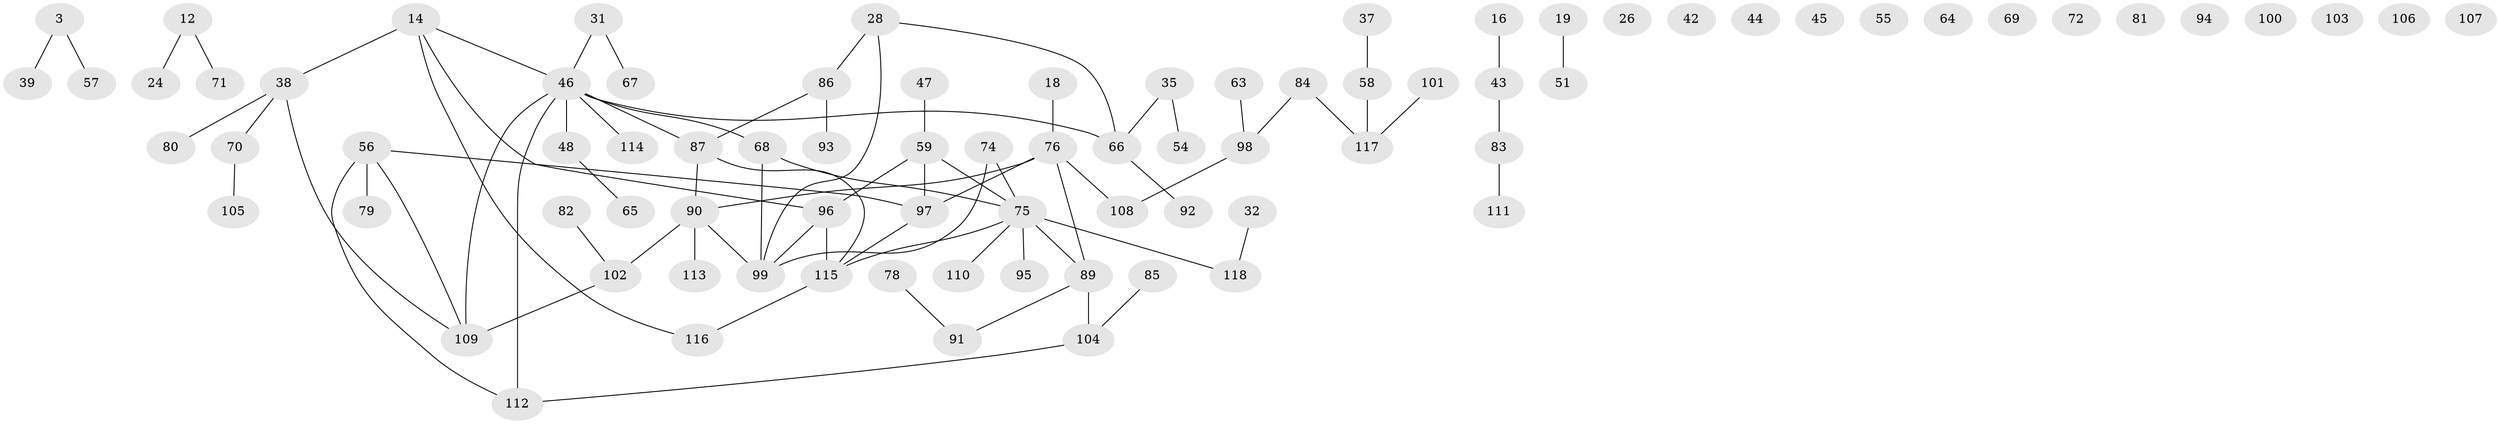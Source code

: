 // original degree distribution, {3: 0.211864406779661, 1: 0.2711864406779661, 2: 0.2288135593220339, 4: 0.1016949152542373, 5: 0.05084745762711865, 0: 0.11864406779661017, 6: 0.00847457627118644, 7: 0.00847457627118644}
// Generated by graph-tools (version 1.1) at 2025/42/03/04/25 21:42:54]
// undirected, 82 vertices, 80 edges
graph export_dot {
graph [start="1"]
  node [color=gray90,style=filled];
  3;
  12;
  14;
  16;
  18;
  19;
  24;
  26;
  28;
  31;
  32;
  35 [super="+25"];
  37;
  38 [super="+7"];
  39;
  42;
  43;
  44;
  45;
  46 [super="+17+29+23"];
  47;
  48;
  51;
  54;
  55;
  56;
  57;
  58;
  59;
  63;
  64;
  65;
  66;
  67;
  68 [super="+62+53"];
  69;
  70;
  71;
  72;
  74;
  75 [super="+30+73"];
  76 [super="+40+50"];
  78;
  79;
  80;
  81;
  82;
  83;
  84;
  85;
  86;
  87 [super="+10+60"];
  89 [super="+27+41"];
  90 [super="+4+49+77"];
  91;
  92;
  93;
  94;
  95;
  96 [super="+34"];
  97 [super="+21+36"];
  98;
  99;
  100;
  101;
  102;
  103;
  104;
  105;
  106;
  107;
  108;
  109 [super="+8+22"];
  110;
  111;
  112 [super="+52"];
  113;
  114;
  115 [super="+61+88"];
  116;
  117;
  118;
  3 -- 39;
  3 -- 57;
  12 -- 24;
  12 -- 71;
  14 -- 38 [weight=2];
  14 -- 116;
  14 -- 46;
  14 -- 96;
  16 -- 43;
  18 -- 76;
  19 -- 51;
  28 -- 66;
  28 -- 86;
  28 -- 99;
  31 -- 67;
  31 -- 46;
  32 -- 118;
  35 -- 54;
  35 -- 66;
  37 -- 58;
  38 -- 70;
  38 -- 80;
  38 -- 109;
  43 -- 83;
  46 -- 48;
  46 -- 114;
  46 -- 66 [weight=2];
  46 -- 109 [weight=2];
  46 -- 112 [weight=2];
  46 -- 87;
  46 -- 68;
  47 -- 59;
  48 -- 65;
  56 -- 79;
  56 -- 97;
  56 -- 109;
  56 -- 112;
  58 -- 117;
  59 -- 97;
  59 -- 75;
  59 -- 96;
  63 -- 98;
  66 -- 92;
  68 -- 75;
  68 -- 99;
  70 -- 105;
  74 -- 99;
  74 -- 75;
  75 -- 110;
  75 -- 89 [weight=2];
  75 -- 118;
  75 -- 95;
  75 -- 115 [weight=2];
  76 -- 89 [weight=3];
  76 -- 90;
  76 -- 108;
  76 -- 97;
  78 -- 91;
  82 -- 102;
  83 -- 111;
  84 -- 98;
  84 -- 117;
  85 -- 104;
  86 -- 93;
  86 -- 87;
  87 -- 115;
  87 -- 90;
  89 -- 104;
  89 -- 91;
  90 -- 102 [weight=2];
  90 -- 113;
  90 -- 99;
  96 -- 99;
  96 -- 115 [weight=2];
  97 -- 115;
  98 -- 108;
  101 -- 117;
  102 -- 109;
  104 -- 112;
  115 -- 116;
}
